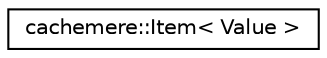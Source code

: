 digraph "Graphical Class Hierarchy"
{
 // LATEX_PDF_SIZE
  edge [fontname="Helvetica",fontsize="10",labelfontname="Helvetica",labelfontsize="10"];
  node [fontname="Helvetica",fontsize="10",shape=record];
  rankdir="LR";
  Node0 [label="cachemere::Item\< Value \>",height=0.2,width=0.4,color="black", fillcolor="white", style="filled",URL="$structcachemere_1_1Item.html",tooltip="A wrapper for items stored in the cache."];
}
